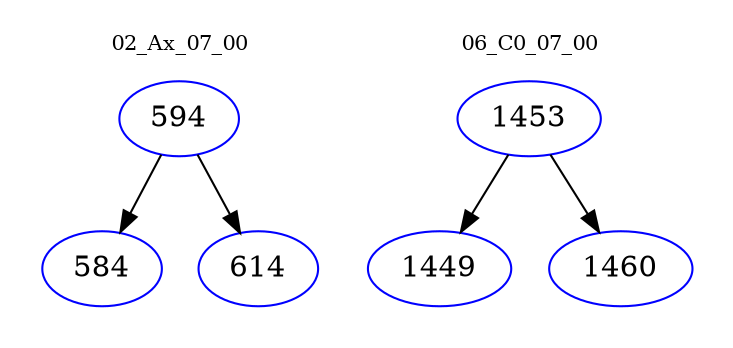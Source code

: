 digraph{
subgraph cluster_0 {
color = white
label = "02_Ax_07_00";
fontsize=10;
T0_594 [label="594", color="blue"]
T0_594 -> T0_584 [color="black"]
T0_584 [label="584", color="blue"]
T0_594 -> T0_614 [color="black"]
T0_614 [label="614", color="blue"]
}
subgraph cluster_1 {
color = white
label = "06_C0_07_00";
fontsize=10;
T1_1453 [label="1453", color="blue"]
T1_1453 -> T1_1449 [color="black"]
T1_1449 [label="1449", color="blue"]
T1_1453 -> T1_1460 [color="black"]
T1_1460 [label="1460", color="blue"]
}
}
